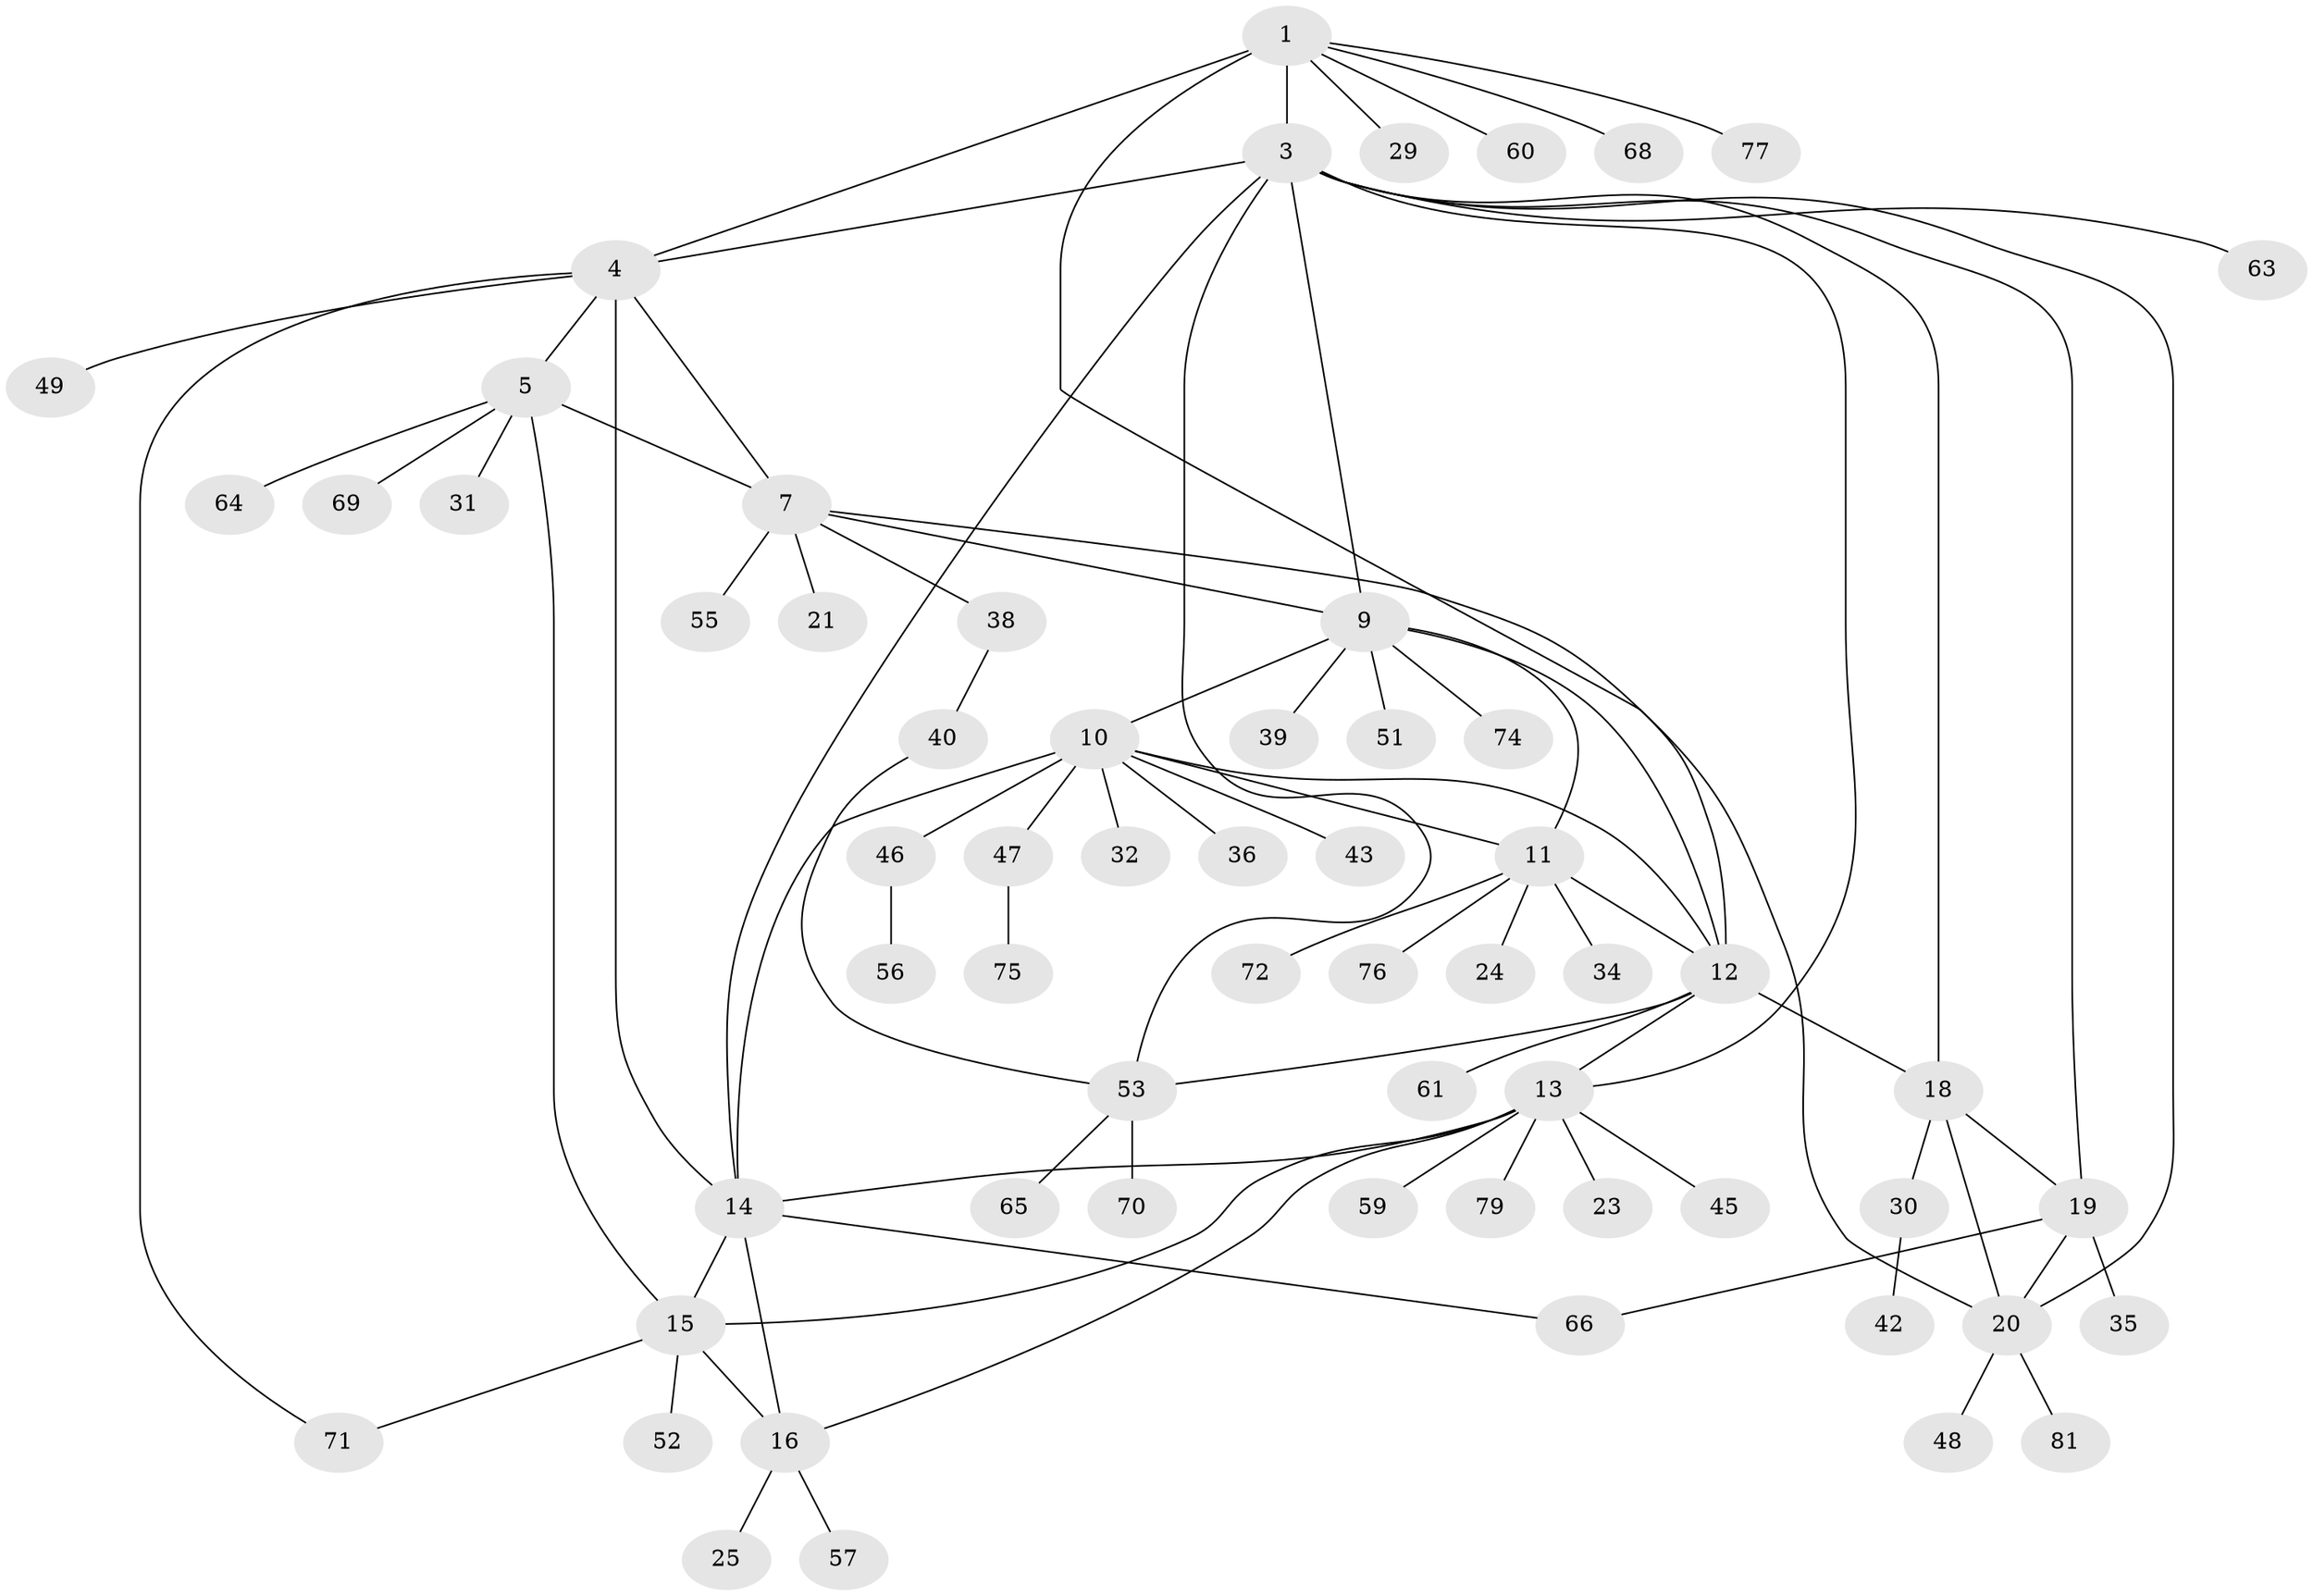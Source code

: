 // Generated by graph-tools (version 1.1) at 2025/24/03/03/25 07:24:14]
// undirected, 61 vertices, 84 edges
graph export_dot {
graph [start="1"]
  node [color=gray90,style=filled];
  1 [super="+2"];
  3 [super="+17"];
  4 [super="+8"];
  5 [super="+6"];
  7 [super="+54"];
  9 [super="+33"];
  10 [super="+82"];
  11 [super="+22"];
  12 [super="+50"];
  13 [super="+37"];
  14 [super="+67"];
  15 [super="+62"];
  16 [super="+44"];
  18 [super="+28"];
  19 [super="+27"];
  20 [super="+58"];
  21 [super="+26"];
  23;
  24;
  25;
  29;
  30 [super="+41"];
  31;
  32;
  34;
  35;
  36;
  38 [super="+73"];
  39;
  40 [super="+78"];
  42;
  43;
  45;
  46;
  47;
  48;
  49;
  51;
  52;
  53 [super="+80"];
  55;
  56;
  57;
  59;
  60;
  61;
  63;
  64;
  65;
  66;
  68;
  69;
  70;
  71;
  72;
  74;
  75;
  76;
  77;
  79;
  81;
  1 -- 3 [weight=2];
  1 -- 4 [weight=2];
  1 -- 12;
  1 -- 60;
  1 -- 29;
  1 -- 68;
  1 -- 77;
  3 -- 4;
  3 -- 9;
  3 -- 14;
  3 -- 18;
  3 -- 19;
  3 -- 20;
  3 -- 63;
  3 -- 13;
  3 -- 53;
  4 -- 14;
  4 -- 49;
  4 -- 71;
  4 -- 5 [weight=2];
  4 -- 7;
  5 -- 7 [weight=2];
  5 -- 15;
  5 -- 31;
  5 -- 69;
  5 -- 64;
  7 -- 9;
  7 -- 20;
  7 -- 21;
  7 -- 38;
  7 -- 55;
  9 -- 10;
  9 -- 11;
  9 -- 12;
  9 -- 51;
  9 -- 74;
  9 -- 39;
  10 -- 11;
  10 -- 12;
  10 -- 32;
  10 -- 36;
  10 -- 43;
  10 -- 46;
  10 -- 47;
  10 -- 14;
  11 -- 12;
  11 -- 24;
  11 -- 34;
  11 -- 72;
  11 -- 76;
  12 -- 13;
  12 -- 53;
  12 -- 18;
  12 -- 61;
  13 -- 14;
  13 -- 15;
  13 -- 16;
  13 -- 23;
  13 -- 59;
  13 -- 79;
  13 -- 45;
  14 -- 15;
  14 -- 16;
  14 -- 66;
  15 -- 16;
  15 -- 52;
  15 -- 71;
  16 -- 25;
  16 -- 57;
  18 -- 19;
  18 -- 20;
  18 -- 30;
  19 -- 20;
  19 -- 35;
  19 -- 66;
  20 -- 48;
  20 -- 81;
  30 -- 42;
  38 -- 40;
  40 -- 53;
  46 -- 56;
  47 -- 75;
  53 -- 65;
  53 -- 70;
}
